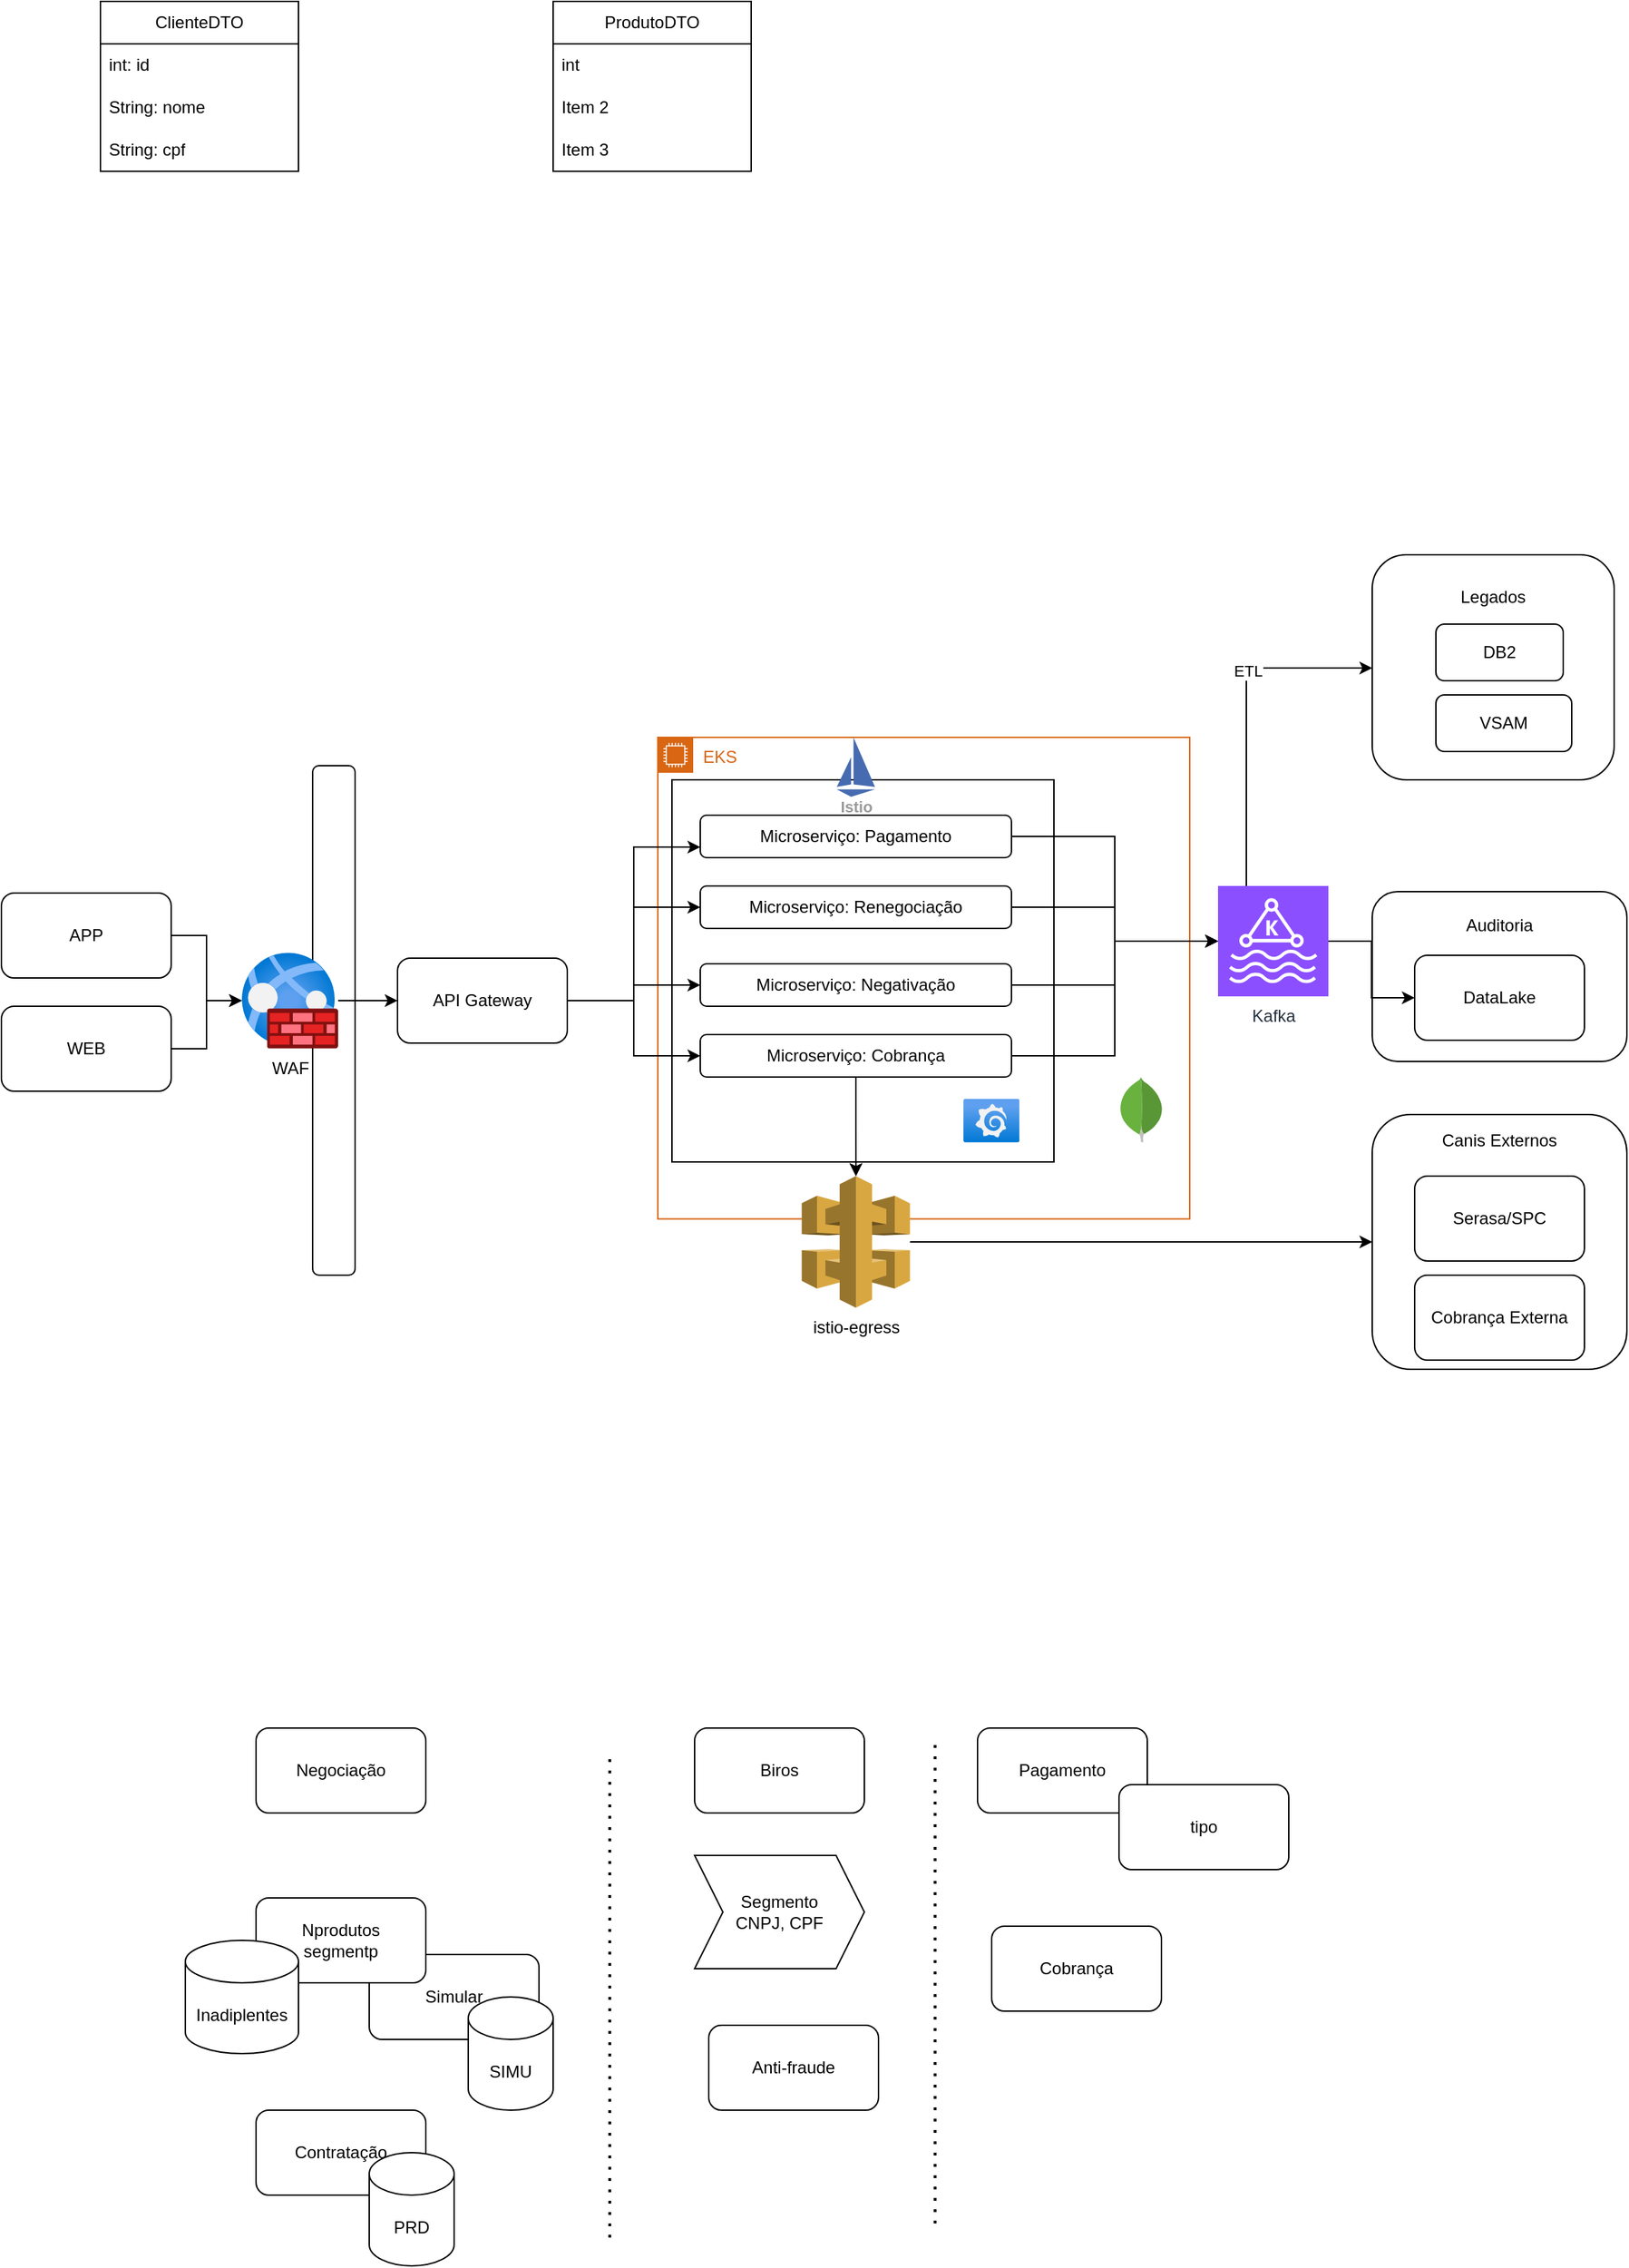 <mxfile version="22.1.11" type="device">
  <diagram name="Página-1" id="Yy_p17RrvljdkBYsrUBA">
    <mxGraphModel dx="2145" dy="1670" grid="1" gridSize="10" guides="1" tooltips="1" connect="1" arrows="1" fold="1" page="1" pageScale="1" pageWidth="827" pageHeight="1169" math="0" shadow="0">
      <root>
        <mxCell id="0" />
        <mxCell id="1" parent="0" />
        <mxCell id="azIso4Ev8pZvLAATctcU-72" style="edgeStyle=orthogonalEdgeStyle;rounded=0;orthogonalLoop=1;jettySize=auto;html=1;" parent="1" source="azIso4Ev8pZvLAATctcU-36" target="azIso4Ev8pZvLAATctcU-56" edge="1">
          <mxGeometry relative="1" as="geometry" />
        </mxCell>
        <mxCell id="azIso4Ev8pZvLAATctcU-66" value="Auditoria&lt;br&gt;&lt;br&gt;&lt;br&gt;&lt;br&gt;&lt;br&gt;&lt;br&gt;" style="rounded=1;whiteSpace=wrap;html=1;" parent="1" vertex="1">
          <mxGeometry x="459" y="39" width="180" height="120" as="geometry" />
        </mxCell>
        <mxCell id="azIso4Ev8pZvLAATctcU-27" value="EKS&amp;nbsp;" style="points=[[0,0],[0.25,0],[0.5,0],[0.75,0],[1,0],[1,0.25],[1,0.5],[1,0.75],[1,1],[0.75,1],[0.5,1],[0.25,1],[0,1],[0,0.75],[0,0.5],[0,0.25]];outlineConnect=0;gradientColor=none;html=1;whiteSpace=wrap;fontSize=12;fontStyle=0;container=1;pointerEvents=0;collapsible=0;recursiveResize=0;shape=mxgraph.aws4.group;grIcon=mxgraph.aws4.group_ec2_instance_contents;strokeColor=#D86613;fillColor=none;verticalAlign=top;align=left;spacingLeft=30;fontColor=#D86613;dashed=0;" parent="1" vertex="1">
          <mxGeometry x="-46" y="-70" width="376" height="340.2" as="geometry" />
        </mxCell>
        <mxCell id="5WUB0KHXxFah0RV7aP9R-2" value="" style="whiteSpace=wrap;html=1;aspect=fixed;" vertex="1" parent="azIso4Ev8pZvLAATctcU-27">
          <mxGeometry x="10" y="30" width="270" height="270" as="geometry" />
        </mxCell>
        <mxCell id="azIso4Ev8pZvLAATctcU-34" value="Microserviço: Pagamento" style="rounded=1;whiteSpace=wrap;html=1;" parent="azIso4Ev8pZvLAATctcU-27" vertex="1">
          <mxGeometry x="30" y="55" width="220" height="30" as="geometry" />
        </mxCell>
        <mxCell id="azIso4Ev8pZvLAATctcU-36" value="Microserviço: Negativação" style="rounded=1;whiteSpace=wrap;html=1;" parent="azIso4Ev8pZvLAATctcU-27" vertex="1">
          <mxGeometry x="30" y="160" width="220" height="30" as="geometry" />
        </mxCell>
        <mxCell id="azIso4Ev8pZvLAATctcU-35" value="Microserviço: Renegociação" style="rounded=1;whiteSpace=wrap;html=1;" parent="azIso4Ev8pZvLAATctcU-27" vertex="1">
          <mxGeometry x="30" y="105" width="220" height="30" as="geometry" />
        </mxCell>
        <mxCell id="azIso4Ev8pZvLAATctcU-37" value="Microserviço: Cobrança" style="rounded=1;whiteSpace=wrap;html=1;" parent="azIso4Ev8pZvLAATctcU-27" vertex="1">
          <mxGeometry x="30" y="210" width="220" height="30" as="geometry" />
        </mxCell>
        <mxCell id="azIso4Ev8pZvLAATctcU-45" value="Kafka" style="sketch=0;points=[[0,0,0],[0.25,0,0],[0.5,0,0],[0.75,0,0],[1,0,0],[0,1,0],[0.25,1,0],[0.5,1,0],[0.75,1,0],[1,1,0],[0,0.25,0],[0,0.5,0],[0,0.75,0],[1,0.25,0],[1,0.5,0],[1,0.75,0]];outlineConnect=0;fontColor=#232F3E;fillColor=#8C4FFF;strokeColor=#ffffff;dashed=0;verticalLabelPosition=bottom;verticalAlign=top;align=center;html=1;fontSize=12;fontStyle=0;aspect=fixed;shape=mxgraph.aws4.resourceIcon;resIcon=mxgraph.aws4.managed_streaming_for_kafka;" parent="azIso4Ev8pZvLAATctcU-27" vertex="1">
          <mxGeometry x="396" y="105" width="78" height="78" as="geometry" />
        </mxCell>
        <mxCell id="azIso4Ev8pZvLAATctcU-46" style="edgeStyle=orthogonalEdgeStyle;rounded=0;orthogonalLoop=1;jettySize=auto;html=1;entryX=0;entryY=0.5;entryDx=0;entryDy=0;entryPerimeter=0;" parent="azIso4Ev8pZvLAATctcU-27" source="azIso4Ev8pZvLAATctcU-34" target="azIso4Ev8pZvLAATctcU-45" edge="1">
          <mxGeometry relative="1" as="geometry" />
        </mxCell>
        <mxCell id="azIso4Ev8pZvLAATctcU-47" style="edgeStyle=orthogonalEdgeStyle;rounded=0;orthogonalLoop=1;jettySize=auto;html=1;" parent="azIso4Ev8pZvLAATctcU-27" source="azIso4Ev8pZvLAATctcU-35" target="azIso4Ev8pZvLAATctcU-45" edge="1">
          <mxGeometry relative="1" as="geometry" />
        </mxCell>
        <mxCell id="azIso4Ev8pZvLAATctcU-48" style="edgeStyle=orthogonalEdgeStyle;rounded=0;orthogonalLoop=1;jettySize=auto;html=1;" parent="azIso4Ev8pZvLAATctcU-27" source="azIso4Ev8pZvLAATctcU-36" target="azIso4Ev8pZvLAATctcU-45" edge="1">
          <mxGeometry relative="1" as="geometry">
            <mxPoint x="376" y="120" as="targetPoint" />
          </mxGeometry>
        </mxCell>
        <mxCell id="azIso4Ev8pZvLAATctcU-49" style="edgeStyle=orthogonalEdgeStyle;rounded=0;orthogonalLoop=1;jettySize=auto;html=1;entryX=0;entryY=0.5;entryDx=0;entryDy=0;entryPerimeter=0;" parent="azIso4Ev8pZvLAATctcU-27" source="azIso4Ev8pZvLAATctcU-37" target="azIso4Ev8pZvLAATctcU-45" edge="1">
          <mxGeometry relative="1" as="geometry">
            <mxPoint x="475" y="180" as="targetPoint" />
          </mxGeometry>
        </mxCell>
        <mxCell id="azIso4Ev8pZvLAATctcU-73" value="" style="dashed=0;outlineConnect=0;html=1;align=center;labelPosition=center;verticalLabelPosition=bottom;verticalAlign=top;shape=mxgraph.weblogos.mongodb" parent="azIso4Ev8pZvLAATctcU-27" vertex="1">
          <mxGeometry x="326" y="240" width="31.6" height="46.2" as="geometry" />
        </mxCell>
        <mxCell id="5WUB0KHXxFah0RV7aP9R-1" value="Istio" style="sketch=0;html=1;verticalAlign=top;labelPosition=center;verticalLabelPosition=bottom;align=center;spacingTop=-6;fontSize=11;fontStyle=1;fontColor=#999999;shape=image;aspect=fixed;imageAspect=0;image=data:image/svg+xml,PHN2ZyB4bWxucz0iaHR0cDovL3d3dy53My5vcmcvMjAwMC9zdmciIHhtbG5zOnY9Imh0dHBzOi8vdmVjdGEuaW8vbmFubyIgd2lkdGg9IjE2MCIgaGVpZ2h0PSIyNDAiIHZpZXdCb3g9IjAgMCAxNjAgMjQwIj4mI3hhOwk8c3R5bGUgdHlwZT0idGV4dC9jc3MiPiYjeGE7CS5zdDB7ZmlsbDojNDY2YmIwO30mI3hhOwk8L3N0eWxlPiYjeGE7CTxwYXRoIGNsYXNzPSJzdDAiIGQ9Ik02MCAyNDBMMCAyMTBoMTYwem0wLTE2MEwwIDIwMGw2MC0xMHpNNzAgMHYxOTBsOTAgMTB6Ii8+JiN4YTs8L3N2Zz4=;" vertex="1" parent="azIso4Ev8pZvLAATctcU-27">
          <mxGeometry x="126.5" width="27" height="42" as="geometry" />
        </mxCell>
        <mxCell id="5WUB0KHXxFah0RV7aP9R-3" value="" style="image;aspect=fixed;html=1;points=[];align=center;fontSize=12;image=img/lib/azure2/other/Grafana.svg;" vertex="1" parent="azIso4Ev8pZvLAATctcU-27">
          <mxGeometry x="216" y="255.4" width="39.67" height="30.8" as="geometry" />
        </mxCell>
        <mxCell id="azIso4Ev8pZvLAATctcU-1" value="Simular" style="rounded=1;whiteSpace=wrap;html=1;" parent="1" vertex="1">
          <mxGeometry x="-250" y="790" width="120" height="60" as="geometry" />
        </mxCell>
        <mxCell id="azIso4Ev8pZvLAATctcU-2" value="Biros" style="rounded=1;whiteSpace=wrap;html=1;" parent="1" vertex="1">
          <mxGeometry x="-20" y="630" width="120" height="60" as="geometry" />
        </mxCell>
        <mxCell id="azIso4Ev8pZvLAATctcU-3" value="SIMU" style="shape=cylinder3;whiteSpace=wrap;html=1;boundedLbl=1;backgroundOutline=1;size=15;" parent="1" vertex="1">
          <mxGeometry x="-180" y="820" width="60" height="80" as="geometry" />
        </mxCell>
        <mxCell id="azIso4Ev8pZvLAATctcU-5" value="Nprodutos&lt;br&gt;segmentp" style="rounded=1;whiteSpace=wrap;html=1;" parent="1" vertex="1">
          <mxGeometry x="-330" y="750" width="120" height="60" as="geometry" />
        </mxCell>
        <mxCell id="azIso4Ev8pZvLAATctcU-7" value="Pagamento" style="rounded=1;whiteSpace=wrap;html=1;" parent="1" vertex="1">
          <mxGeometry x="180" y="630" width="120" height="60" as="geometry" />
        </mxCell>
        <mxCell id="azIso4Ev8pZvLAATctcU-8" value="Negociação" style="rounded=1;whiteSpace=wrap;html=1;" parent="1" vertex="1">
          <mxGeometry x="-330" y="630" width="120" height="60" as="geometry" />
        </mxCell>
        <mxCell id="azIso4Ev8pZvLAATctcU-9" value="Contratação" style="rounded=1;whiteSpace=wrap;html=1;" parent="1" vertex="1">
          <mxGeometry x="-330" y="900" width="120" height="60" as="geometry" />
        </mxCell>
        <mxCell id="azIso4Ev8pZvLAATctcU-4" value="PRD" style="shape=cylinder3;whiteSpace=wrap;html=1;boundedLbl=1;backgroundOutline=1;size=15;" parent="1" vertex="1">
          <mxGeometry x="-250" y="930" width="60" height="80" as="geometry" />
        </mxCell>
        <mxCell id="azIso4Ev8pZvLAATctcU-10" value="tipo" style="rounded=1;whiteSpace=wrap;html=1;" parent="1" vertex="1">
          <mxGeometry x="280" y="670" width="120" height="60" as="geometry" />
        </mxCell>
        <mxCell id="azIso4Ev8pZvLAATctcU-11" value="Cobrança" style="rounded=1;whiteSpace=wrap;html=1;" parent="1" vertex="1">
          <mxGeometry x="190" y="770" width="120" height="60" as="geometry" />
        </mxCell>
        <mxCell id="azIso4Ev8pZvLAATctcU-12" value="Inadiplentes" style="shape=cylinder3;whiteSpace=wrap;html=1;boundedLbl=1;backgroundOutline=1;size=15;" parent="1" vertex="1">
          <mxGeometry x="-380" y="780" width="80" height="80" as="geometry" />
        </mxCell>
        <mxCell id="azIso4Ev8pZvLAATctcU-13" value="" style="endArrow=none;dashed=1;html=1;dashPattern=1 3;strokeWidth=2;rounded=0;" parent="1" edge="1">
          <mxGeometry width="50" height="50" relative="1" as="geometry">
            <mxPoint x="-80" y="990" as="sourcePoint" />
            <mxPoint x="-80" y="650" as="targetPoint" />
          </mxGeometry>
        </mxCell>
        <mxCell id="azIso4Ev8pZvLAATctcU-14" value="" style="endArrow=none;dashed=1;html=1;dashPattern=1 3;strokeWidth=2;rounded=0;" parent="1" edge="1">
          <mxGeometry width="50" height="50" relative="1" as="geometry">
            <mxPoint x="150" y="980" as="sourcePoint" />
            <mxPoint x="150" y="640" as="targetPoint" />
          </mxGeometry>
        </mxCell>
        <mxCell id="azIso4Ev8pZvLAATctcU-15" value="Segmento&lt;br&gt;CNPJ, CPF" style="shape=step;perimeter=stepPerimeter;whiteSpace=wrap;html=1;fixedSize=1;" parent="1" vertex="1">
          <mxGeometry x="-20" y="720" width="120" height="80" as="geometry" />
        </mxCell>
        <mxCell id="azIso4Ev8pZvLAATctcU-16" value="Anti-fraude" style="rounded=1;whiteSpace=wrap;html=1;" parent="1" vertex="1">
          <mxGeometry x="-10" y="840" width="120" height="60" as="geometry" />
        </mxCell>
        <mxCell id="azIso4Ev8pZvLAATctcU-17" value="DataLake" style="rounded=1;whiteSpace=wrap;html=1;" parent="1" vertex="1">
          <mxGeometry x="489" y="84" width="120" height="60" as="geometry" />
        </mxCell>
        <mxCell id="azIso4Ev8pZvLAATctcU-23" style="edgeStyle=orthogonalEdgeStyle;rounded=0;orthogonalLoop=1;jettySize=auto;html=1;" parent="1" source="azIso4Ev8pZvLAATctcU-18" target="azIso4Ev8pZvLAATctcU-21" edge="1">
          <mxGeometry relative="1" as="geometry" />
        </mxCell>
        <mxCell id="azIso4Ev8pZvLAATctcU-18" value="APP" style="rounded=1;whiteSpace=wrap;html=1;" parent="1" vertex="1">
          <mxGeometry x="-510" y="40" width="120" height="60" as="geometry" />
        </mxCell>
        <mxCell id="azIso4Ev8pZvLAATctcU-24" style="edgeStyle=orthogonalEdgeStyle;rounded=0;orthogonalLoop=1;jettySize=auto;html=1;" parent="1" source="azIso4Ev8pZvLAATctcU-19" target="azIso4Ev8pZvLAATctcU-21" edge="1">
          <mxGeometry relative="1" as="geometry" />
        </mxCell>
        <mxCell id="azIso4Ev8pZvLAATctcU-19" value="WEB" style="rounded=1;whiteSpace=wrap;html=1;" parent="1" vertex="1">
          <mxGeometry x="-510" y="120" width="120" height="60" as="geometry" />
        </mxCell>
        <mxCell id="azIso4Ev8pZvLAATctcU-20" value="" style="rounded=1;whiteSpace=wrap;html=1;" parent="1" vertex="1">
          <mxGeometry x="-290" y="-50" width="30" height="360" as="geometry" />
        </mxCell>
        <mxCell id="azIso4Ev8pZvLAATctcU-26" style="edgeStyle=orthogonalEdgeStyle;rounded=0;orthogonalLoop=1;jettySize=auto;html=1;" parent="1" source="azIso4Ev8pZvLAATctcU-21" target="azIso4Ev8pZvLAATctcU-25" edge="1">
          <mxGeometry relative="1" as="geometry" />
        </mxCell>
        <mxCell id="azIso4Ev8pZvLAATctcU-21" value="WAF" style="image;aspect=fixed;html=1;points=[];align=center;fontSize=12;image=img/lib/azure2/networking/Web_Application_Firewall_Policies_WAF.svg;" parent="1" vertex="1">
          <mxGeometry x="-340" y="82" width="68" height="68" as="geometry" />
        </mxCell>
        <mxCell id="azIso4Ev8pZvLAATctcU-38" style="edgeStyle=orthogonalEdgeStyle;rounded=0;orthogonalLoop=1;jettySize=auto;html=1;entryX=0;entryY=0.75;entryDx=0;entryDy=0;" parent="1" source="azIso4Ev8pZvLAATctcU-25" target="azIso4Ev8pZvLAATctcU-34" edge="1">
          <mxGeometry relative="1" as="geometry" />
        </mxCell>
        <mxCell id="azIso4Ev8pZvLAATctcU-39" style="edgeStyle=orthogonalEdgeStyle;rounded=0;orthogonalLoop=1;jettySize=auto;html=1;entryX=0;entryY=0.5;entryDx=0;entryDy=0;" parent="1" source="azIso4Ev8pZvLAATctcU-25" target="azIso4Ev8pZvLAATctcU-35" edge="1">
          <mxGeometry relative="1" as="geometry" />
        </mxCell>
        <mxCell id="azIso4Ev8pZvLAATctcU-40" style="edgeStyle=orthogonalEdgeStyle;rounded=0;orthogonalLoop=1;jettySize=auto;html=1;entryX=0;entryY=0.5;entryDx=0;entryDy=0;" parent="1" source="azIso4Ev8pZvLAATctcU-25" target="azIso4Ev8pZvLAATctcU-36" edge="1">
          <mxGeometry relative="1" as="geometry" />
        </mxCell>
        <mxCell id="azIso4Ev8pZvLAATctcU-41" style="edgeStyle=orthogonalEdgeStyle;rounded=0;orthogonalLoop=1;jettySize=auto;html=1;entryX=0;entryY=0.5;entryDx=0;entryDy=0;" parent="1" source="azIso4Ev8pZvLAATctcU-25" target="azIso4Ev8pZvLAATctcU-37" edge="1">
          <mxGeometry relative="1" as="geometry" />
        </mxCell>
        <mxCell id="azIso4Ev8pZvLAATctcU-25" value="API Gateway" style="rounded=1;whiteSpace=wrap;html=1;" parent="1" vertex="1">
          <mxGeometry x="-230" y="86" width="120" height="60" as="geometry" />
        </mxCell>
        <mxCell id="azIso4Ev8pZvLAATctcU-51" style="edgeStyle=orthogonalEdgeStyle;rounded=0;orthogonalLoop=1;jettySize=auto;html=1;" parent="1" source="azIso4Ev8pZvLAATctcU-45" target="azIso4Ev8pZvLAATctcU-17" edge="1">
          <mxGeometry relative="1" as="geometry" />
        </mxCell>
        <mxCell id="azIso4Ev8pZvLAATctcU-59" value="Canis Externos&lt;br&gt;&lt;br&gt;&lt;br&gt;&lt;br&gt;&lt;br&gt;&lt;br&gt;&lt;br&gt;&lt;br&gt;&lt;br&gt;&lt;br&gt;&lt;br&gt;" style="rounded=1;whiteSpace=wrap;html=1;" parent="1" vertex="1">
          <mxGeometry x="459" y="196.5" width="180" height="180" as="geometry" />
        </mxCell>
        <mxCell id="azIso4Ev8pZvLAATctcU-60" value="Serasa/SPC" style="rounded=1;whiteSpace=wrap;html=1;" parent="1" vertex="1">
          <mxGeometry x="489" y="240" width="120" height="60" as="geometry" />
        </mxCell>
        <mxCell id="azIso4Ev8pZvLAATctcU-61" value="Cobrança Externa" style="rounded=1;whiteSpace=wrap;html=1;" parent="1" vertex="1">
          <mxGeometry x="489" y="310" width="120" height="60" as="geometry" />
        </mxCell>
        <mxCell id="azIso4Ev8pZvLAATctcU-65" style="edgeStyle=orthogonalEdgeStyle;rounded=0;orthogonalLoop=1;jettySize=auto;html=1;" parent="1" source="azIso4Ev8pZvLAATctcU-56" target="azIso4Ev8pZvLAATctcU-59" edge="1">
          <mxGeometry relative="1" as="geometry" />
        </mxCell>
        <mxCell id="azIso4Ev8pZvLAATctcU-56" value="istio-egress" style="outlineConnect=0;dashed=0;verticalLabelPosition=bottom;verticalAlign=top;align=center;html=1;shape=mxgraph.aws3.api_gateway;fillColor=#D9A741;gradientColor=none;" parent="1" vertex="1">
          <mxGeometry x="55.75" y="240" width="76.5" height="93" as="geometry" />
        </mxCell>
        <mxCell id="azIso4Ev8pZvLAATctcU-69" style="edgeStyle=orthogonalEdgeStyle;rounded=0;orthogonalLoop=1;jettySize=auto;html=1;" parent="1" source="azIso4Ev8pZvLAATctcU-37" target="azIso4Ev8pZvLAATctcU-56" edge="1">
          <mxGeometry relative="1" as="geometry" />
        </mxCell>
        <mxCell id="1lre5dJsdk_Za3JDz3z_-7" value="ClienteDTO" style="swimlane;fontStyle=0;childLayout=stackLayout;horizontal=1;startSize=30;horizontalStack=0;resizeParent=1;resizeParentMax=0;resizeLast=0;collapsible=1;marginBottom=0;whiteSpace=wrap;html=1;" parent="1" vertex="1">
          <mxGeometry x="-440" y="-590" width="140" height="120" as="geometry" />
        </mxCell>
        <mxCell id="1lre5dJsdk_Za3JDz3z_-8" value="int: id" style="text;strokeColor=none;fillColor=none;align=left;verticalAlign=middle;spacingLeft=4;spacingRight=4;overflow=hidden;points=[[0,0.5],[1,0.5]];portConstraint=eastwest;rotatable=0;whiteSpace=wrap;html=1;" parent="1lre5dJsdk_Za3JDz3z_-7" vertex="1">
          <mxGeometry y="30" width="140" height="30" as="geometry" />
        </mxCell>
        <mxCell id="1lre5dJsdk_Za3JDz3z_-9" value="String: nome" style="text;strokeColor=none;fillColor=none;align=left;verticalAlign=middle;spacingLeft=4;spacingRight=4;overflow=hidden;points=[[0,0.5],[1,0.5]];portConstraint=eastwest;rotatable=0;whiteSpace=wrap;html=1;" parent="1lre5dJsdk_Za3JDz3z_-7" vertex="1">
          <mxGeometry y="60" width="140" height="30" as="geometry" />
        </mxCell>
        <mxCell id="1lre5dJsdk_Za3JDz3z_-10" value="String: cpf" style="text;strokeColor=none;fillColor=none;align=left;verticalAlign=middle;spacingLeft=4;spacingRight=4;overflow=hidden;points=[[0,0.5],[1,0.5]];portConstraint=eastwest;rotatable=0;whiteSpace=wrap;html=1;" parent="1lre5dJsdk_Za3JDz3z_-7" vertex="1">
          <mxGeometry y="90" width="140" height="30" as="geometry" />
        </mxCell>
        <mxCell id="1lre5dJsdk_Za3JDz3z_-11" value="ProdutoDTO" style="swimlane;fontStyle=0;childLayout=stackLayout;horizontal=1;startSize=30;horizontalStack=0;resizeParent=1;resizeParentMax=0;resizeLast=0;collapsible=1;marginBottom=0;whiteSpace=wrap;html=1;" parent="1" vertex="1">
          <mxGeometry x="-120" y="-590" width="140" height="120" as="geometry" />
        </mxCell>
        <mxCell id="1lre5dJsdk_Za3JDz3z_-12" value="int" style="text;strokeColor=none;fillColor=none;align=left;verticalAlign=middle;spacingLeft=4;spacingRight=4;overflow=hidden;points=[[0,0.5],[1,0.5]];portConstraint=eastwest;rotatable=0;whiteSpace=wrap;html=1;" parent="1lre5dJsdk_Za3JDz3z_-11" vertex="1">
          <mxGeometry y="30" width="140" height="30" as="geometry" />
        </mxCell>
        <mxCell id="1lre5dJsdk_Za3JDz3z_-13" value="Item 2" style="text;strokeColor=none;fillColor=none;align=left;verticalAlign=middle;spacingLeft=4;spacingRight=4;overflow=hidden;points=[[0,0.5],[1,0.5]];portConstraint=eastwest;rotatable=0;whiteSpace=wrap;html=1;" parent="1lre5dJsdk_Za3JDz3z_-11" vertex="1">
          <mxGeometry y="60" width="140" height="30" as="geometry" />
        </mxCell>
        <mxCell id="1lre5dJsdk_Za3JDz3z_-14" value="Item 3" style="text;strokeColor=none;fillColor=none;align=left;verticalAlign=middle;spacingLeft=4;spacingRight=4;overflow=hidden;points=[[0,0.5],[1,0.5]];portConstraint=eastwest;rotatable=0;whiteSpace=wrap;html=1;" parent="1lre5dJsdk_Za3JDz3z_-11" vertex="1">
          <mxGeometry y="90" width="140" height="30" as="geometry" />
        </mxCell>
        <mxCell id="5WUB0KHXxFah0RV7aP9R-6" value="Legados&lt;br&gt;&lt;br&gt;&lt;br&gt;&lt;br&gt;&lt;br&gt;&lt;br&gt;&lt;br&gt;&lt;br&gt;" style="rounded=1;whiteSpace=wrap;html=1;" vertex="1" parent="1">
          <mxGeometry x="459" y="-199" width="171" height="159" as="geometry" />
        </mxCell>
        <mxCell id="5WUB0KHXxFah0RV7aP9R-7" value="DB2" style="rounded=1;whiteSpace=wrap;html=1;" vertex="1" parent="1">
          <mxGeometry x="504" y="-150" width="90" height="40" as="geometry" />
        </mxCell>
        <mxCell id="5WUB0KHXxFah0RV7aP9R-8" value="VSAM" style="rounded=1;whiteSpace=wrap;html=1;" vertex="1" parent="1">
          <mxGeometry x="504" y="-100" width="96" height="40" as="geometry" />
        </mxCell>
        <mxCell id="5WUB0KHXxFah0RV7aP9R-9" style="edgeStyle=orthogonalEdgeStyle;rounded=0;orthogonalLoop=1;jettySize=auto;html=1;" edge="1" parent="1" source="azIso4Ev8pZvLAATctcU-45" target="5WUB0KHXxFah0RV7aP9R-6">
          <mxGeometry relative="1" as="geometry">
            <Array as="points">
              <mxPoint x="370" y="-119" />
            </Array>
          </mxGeometry>
        </mxCell>
        <mxCell id="5WUB0KHXxFah0RV7aP9R-10" value="ETL" style="edgeLabel;html=1;align=center;verticalAlign=middle;resizable=0;points=[];" vertex="1" connectable="0" parent="5WUB0KHXxFah0RV7aP9R-9">
          <mxGeometry x="0.251" y="-1" relative="1" as="geometry">
            <mxPoint as="offset" />
          </mxGeometry>
        </mxCell>
      </root>
    </mxGraphModel>
  </diagram>
</mxfile>
